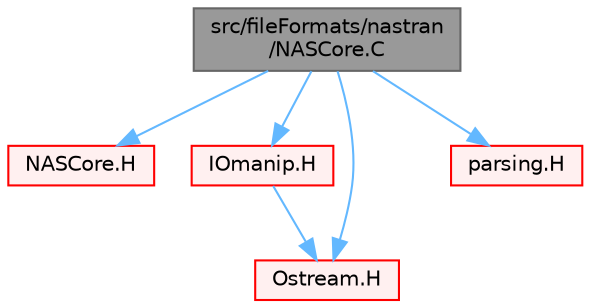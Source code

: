 digraph "src/fileFormats/nastran/NASCore.C"
{
 // LATEX_PDF_SIZE
  bgcolor="transparent";
  edge [fontname=Helvetica,fontsize=10,labelfontname=Helvetica,labelfontsize=10];
  node [fontname=Helvetica,fontsize=10,shape=box,height=0.2,width=0.4];
  Node1 [id="Node000001",label="src/fileFormats/nastran\l/NASCore.C",height=0.2,width=0.4,color="gray40", fillcolor="grey60", style="filled", fontcolor="black",tooltip=" "];
  Node1 -> Node2 [id="edge1_Node000001_Node000002",color="steelblue1",style="solid",tooltip=" "];
  Node2 [id="Node000002",label="NASCore.H",height=0.2,width=0.4,color="red", fillcolor="#FFF0F0", style="filled",URL="$NASCore_8H.html",tooltip=" "];
  Node1 -> Node213 [id="edge2_Node000001_Node000213",color="steelblue1",style="solid",tooltip=" "];
  Node213 [id="Node000213",label="IOmanip.H",height=0.2,width=0.4,color="red", fillcolor="#FFF0F0", style="filled",URL="$IOmanip_8H.html",tooltip="Istream and Ostream manipulators taking arguments."];
  Node213 -> Node48 [id="edge3_Node000213_Node000048",color="steelblue1",style="solid",tooltip=" "];
  Node48 [id="Node000048",label="Ostream.H",height=0.2,width=0.4,color="red", fillcolor="#FFF0F0", style="filled",URL="$Ostream_8H.html",tooltip=" "];
  Node1 -> Node48 [id="edge4_Node000001_Node000048",color="steelblue1",style="solid",tooltip=" "];
  Node1 -> Node214 [id="edge5_Node000001_Node000214",color="steelblue1",style="solid",tooltip=" "];
  Node214 [id="Node000214",label="parsing.H",height=0.2,width=0.4,color="red", fillcolor="#FFF0F0", style="filled",URL="$parsing_8H.html",tooltip=" "];
}
